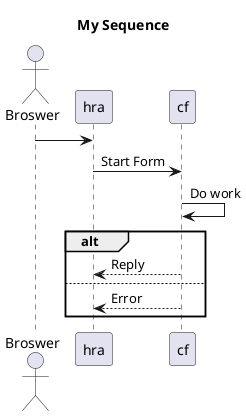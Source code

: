 @startuml

title My Sequence

' participant "Conditional Form" as cf

actor Broswer as b

b -> hra
hra -> cf : Start Form
cf -> cf : Do work
alt
cf --> hra : Reply
else
cf --> hra : Error
end alt




@enduml